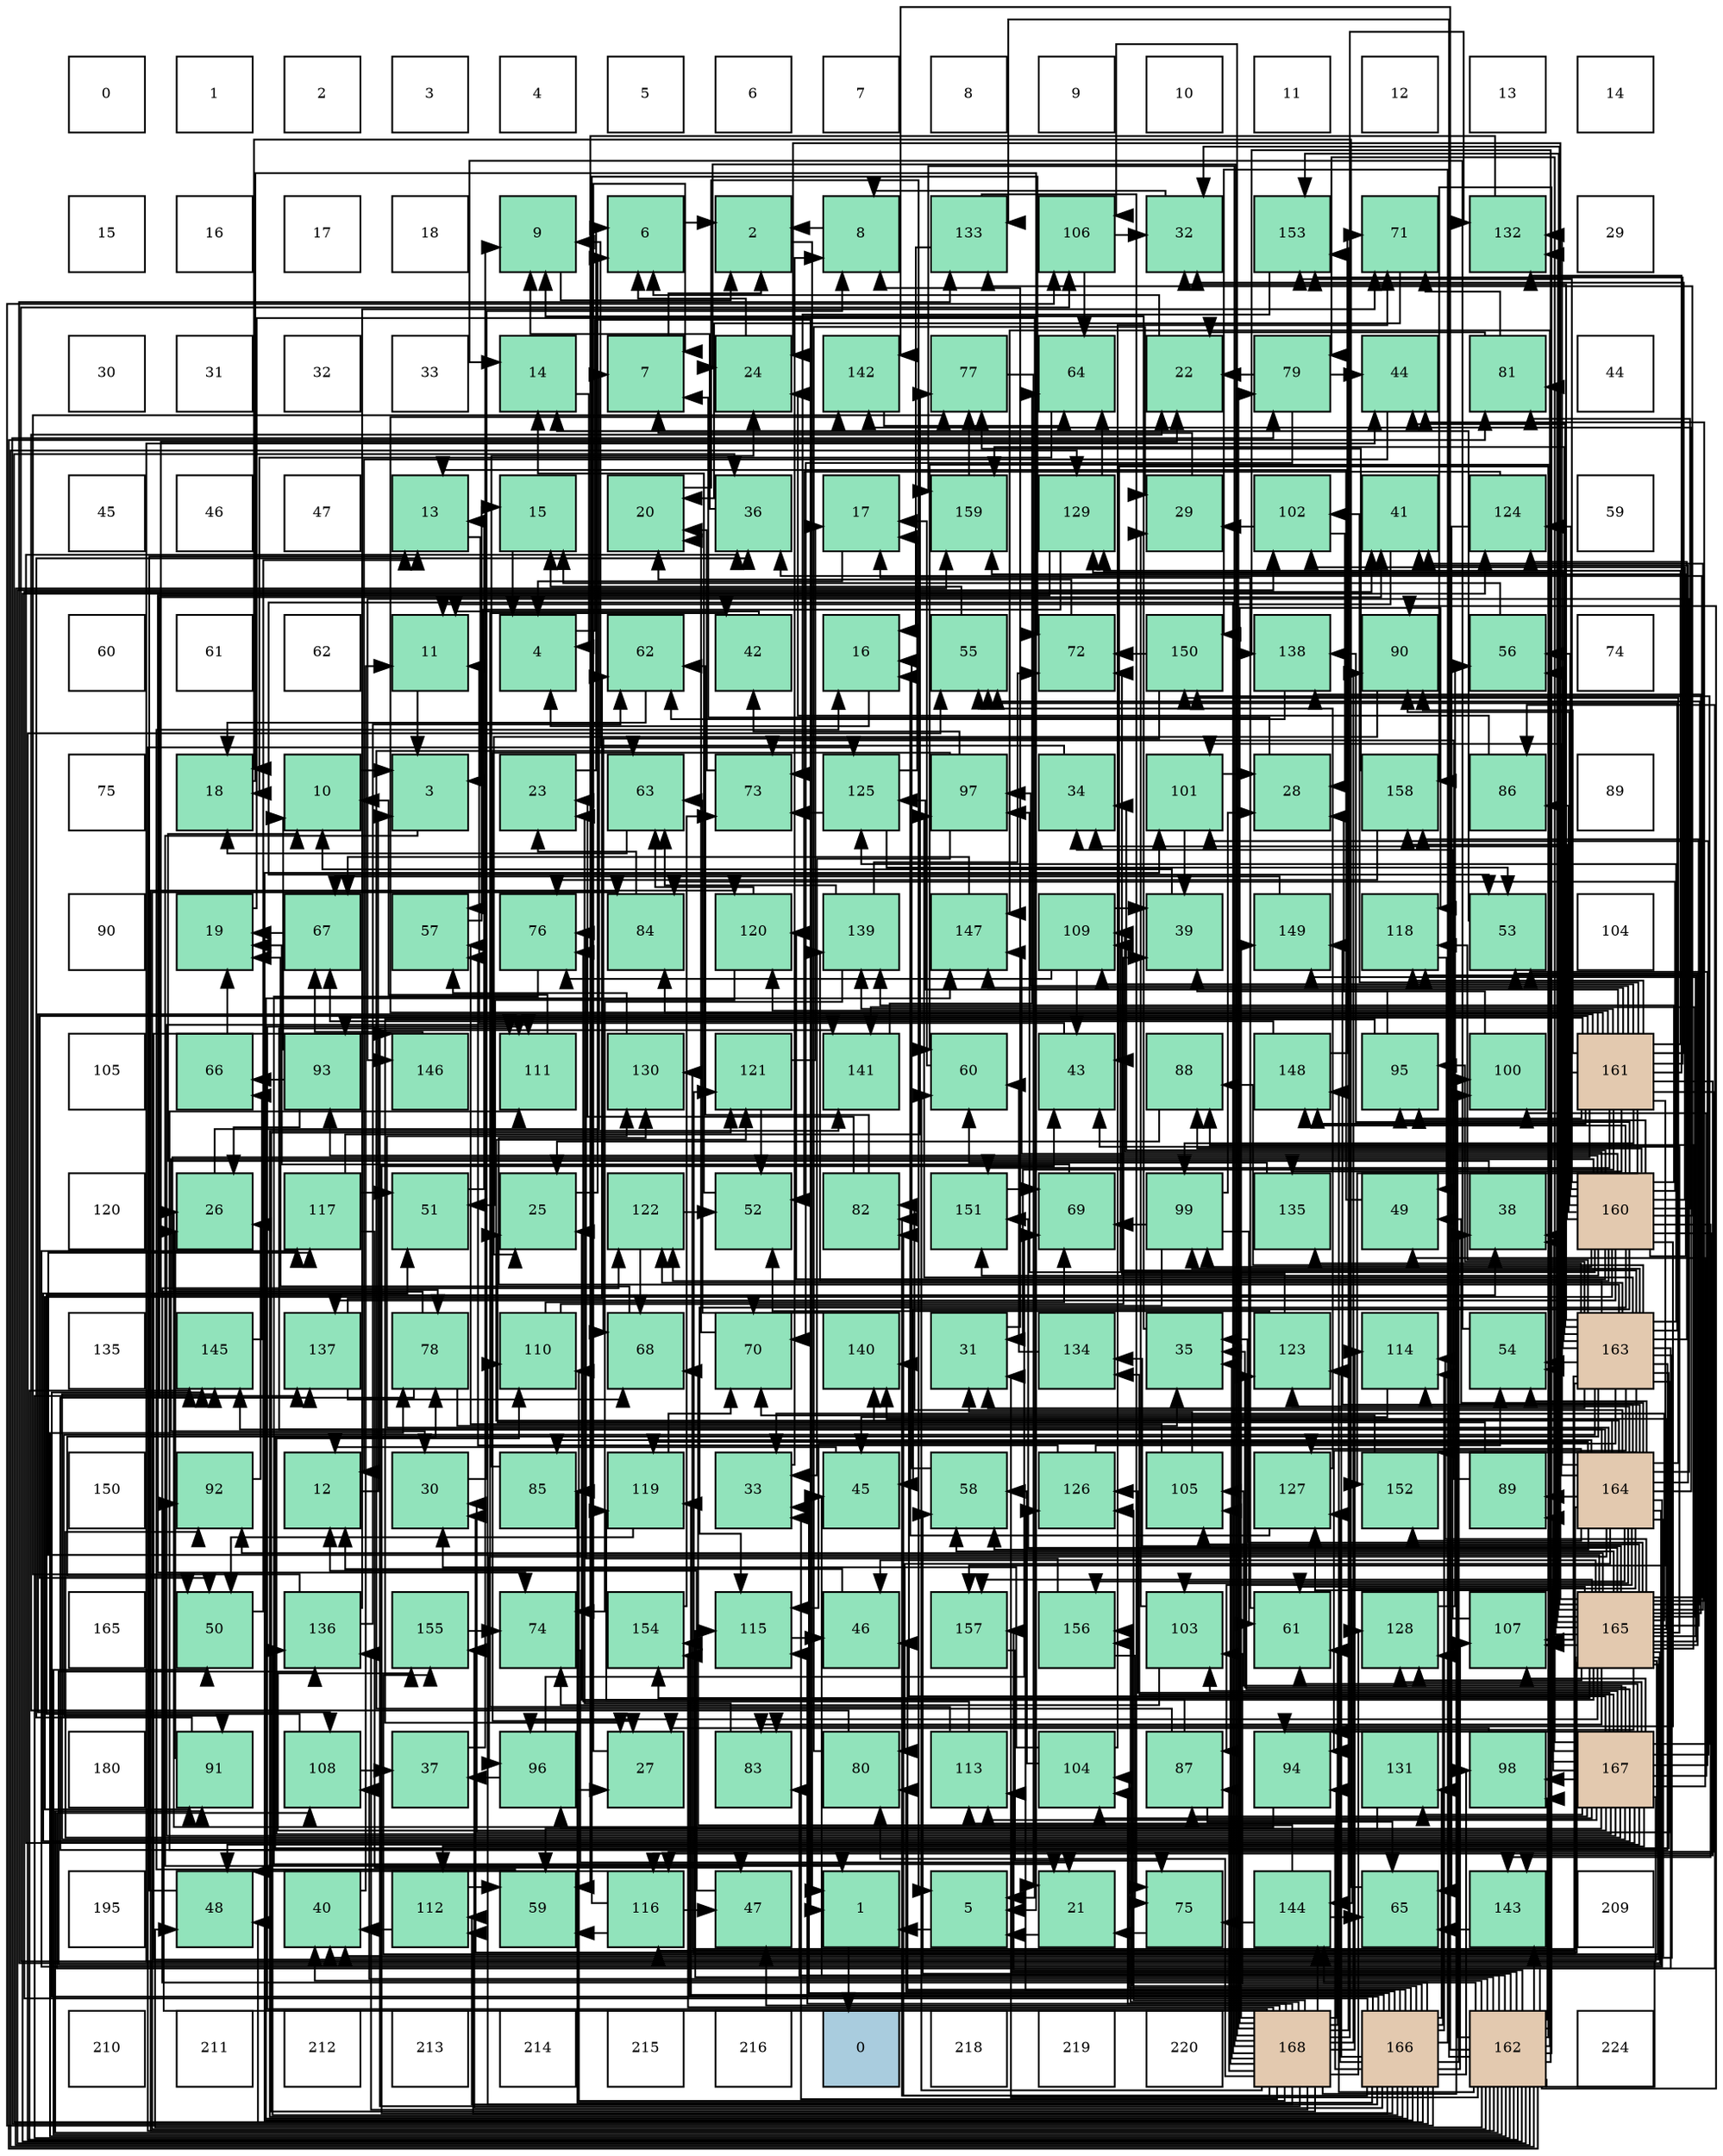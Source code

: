 digraph layout{
 rankdir=TB;
 splines=ortho;
 node [style=filled shape=square fixedsize=true width=0.6];
0[label="0", fontsize=8, fillcolor="#ffffff"];
1[label="1", fontsize=8, fillcolor="#ffffff"];
2[label="2", fontsize=8, fillcolor="#ffffff"];
3[label="3", fontsize=8, fillcolor="#ffffff"];
4[label="4", fontsize=8, fillcolor="#ffffff"];
5[label="5", fontsize=8, fillcolor="#ffffff"];
6[label="6", fontsize=8, fillcolor="#ffffff"];
7[label="7", fontsize=8, fillcolor="#ffffff"];
8[label="8", fontsize=8, fillcolor="#ffffff"];
9[label="9", fontsize=8, fillcolor="#ffffff"];
10[label="10", fontsize=8, fillcolor="#ffffff"];
11[label="11", fontsize=8, fillcolor="#ffffff"];
12[label="12", fontsize=8, fillcolor="#ffffff"];
13[label="13", fontsize=8, fillcolor="#ffffff"];
14[label="14", fontsize=8, fillcolor="#ffffff"];
15[label="15", fontsize=8, fillcolor="#ffffff"];
16[label="16", fontsize=8, fillcolor="#ffffff"];
17[label="17", fontsize=8, fillcolor="#ffffff"];
18[label="18", fontsize=8, fillcolor="#ffffff"];
19[label="9", fontsize=8, fillcolor="#91e3bb"];
20[label="6", fontsize=8, fillcolor="#91e3bb"];
21[label="2", fontsize=8, fillcolor="#91e3bb"];
22[label="8", fontsize=8, fillcolor="#91e3bb"];
23[label="133", fontsize=8, fillcolor="#91e3bb"];
24[label="106", fontsize=8, fillcolor="#91e3bb"];
25[label="32", fontsize=8, fillcolor="#91e3bb"];
26[label="153", fontsize=8, fillcolor="#91e3bb"];
27[label="71", fontsize=8, fillcolor="#91e3bb"];
28[label="132", fontsize=8, fillcolor="#91e3bb"];
29[label="29", fontsize=8, fillcolor="#ffffff"];
30[label="30", fontsize=8, fillcolor="#ffffff"];
31[label="31", fontsize=8, fillcolor="#ffffff"];
32[label="32", fontsize=8, fillcolor="#ffffff"];
33[label="33", fontsize=8, fillcolor="#ffffff"];
34[label="14", fontsize=8, fillcolor="#91e3bb"];
35[label="7", fontsize=8, fillcolor="#91e3bb"];
36[label="24", fontsize=8, fillcolor="#91e3bb"];
37[label="142", fontsize=8, fillcolor="#91e3bb"];
38[label="77", fontsize=8, fillcolor="#91e3bb"];
39[label="64", fontsize=8, fillcolor="#91e3bb"];
40[label="22", fontsize=8, fillcolor="#91e3bb"];
41[label="79", fontsize=8, fillcolor="#91e3bb"];
42[label="44", fontsize=8, fillcolor="#91e3bb"];
43[label="81", fontsize=8, fillcolor="#91e3bb"];
44[label="44", fontsize=8, fillcolor="#ffffff"];
45[label="45", fontsize=8, fillcolor="#ffffff"];
46[label="46", fontsize=8, fillcolor="#ffffff"];
47[label="47", fontsize=8, fillcolor="#ffffff"];
48[label="13", fontsize=8, fillcolor="#91e3bb"];
49[label="15", fontsize=8, fillcolor="#91e3bb"];
50[label="20", fontsize=8, fillcolor="#91e3bb"];
51[label="36", fontsize=8, fillcolor="#91e3bb"];
52[label="17", fontsize=8, fillcolor="#91e3bb"];
53[label="159", fontsize=8, fillcolor="#91e3bb"];
54[label="129", fontsize=8, fillcolor="#91e3bb"];
55[label="29", fontsize=8, fillcolor="#91e3bb"];
56[label="102", fontsize=8, fillcolor="#91e3bb"];
57[label="41", fontsize=8, fillcolor="#91e3bb"];
58[label="124", fontsize=8, fillcolor="#91e3bb"];
59[label="59", fontsize=8, fillcolor="#ffffff"];
60[label="60", fontsize=8, fillcolor="#ffffff"];
61[label="61", fontsize=8, fillcolor="#ffffff"];
62[label="62", fontsize=8, fillcolor="#ffffff"];
63[label="11", fontsize=8, fillcolor="#91e3bb"];
64[label="4", fontsize=8, fillcolor="#91e3bb"];
65[label="62", fontsize=8, fillcolor="#91e3bb"];
66[label="42", fontsize=8, fillcolor="#91e3bb"];
67[label="16", fontsize=8, fillcolor="#91e3bb"];
68[label="55", fontsize=8, fillcolor="#91e3bb"];
69[label="72", fontsize=8, fillcolor="#91e3bb"];
70[label="150", fontsize=8, fillcolor="#91e3bb"];
71[label="138", fontsize=8, fillcolor="#91e3bb"];
72[label="90", fontsize=8, fillcolor="#91e3bb"];
73[label="56", fontsize=8, fillcolor="#91e3bb"];
74[label="74", fontsize=8, fillcolor="#ffffff"];
75[label="75", fontsize=8, fillcolor="#ffffff"];
76[label="18", fontsize=8, fillcolor="#91e3bb"];
77[label="10", fontsize=8, fillcolor="#91e3bb"];
78[label="3", fontsize=8, fillcolor="#91e3bb"];
79[label="23", fontsize=8, fillcolor="#91e3bb"];
80[label="63", fontsize=8, fillcolor="#91e3bb"];
81[label="73", fontsize=8, fillcolor="#91e3bb"];
82[label="125", fontsize=8, fillcolor="#91e3bb"];
83[label="97", fontsize=8, fillcolor="#91e3bb"];
84[label="34", fontsize=8, fillcolor="#91e3bb"];
85[label="101", fontsize=8, fillcolor="#91e3bb"];
86[label="28", fontsize=8, fillcolor="#91e3bb"];
87[label="158", fontsize=8, fillcolor="#91e3bb"];
88[label="86", fontsize=8, fillcolor="#91e3bb"];
89[label="89", fontsize=8, fillcolor="#ffffff"];
90[label="90", fontsize=8, fillcolor="#ffffff"];
91[label="19", fontsize=8, fillcolor="#91e3bb"];
92[label="67", fontsize=8, fillcolor="#91e3bb"];
93[label="57", fontsize=8, fillcolor="#91e3bb"];
94[label="76", fontsize=8, fillcolor="#91e3bb"];
95[label="84", fontsize=8, fillcolor="#91e3bb"];
96[label="120", fontsize=8, fillcolor="#91e3bb"];
97[label="139", fontsize=8, fillcolor="#91e3bb"];
98[label="147", fontsize=8, fillcolor="#91e3bb"];
99[label="109", fontsize=8, fillcolor="#91e3bb"];
100[label="39", fontsize=8, fillcolor="#91e3bb"];
101[label="149", fontsize=8, fillcolor="#91e3bb"];
102[label="118", fontsize=8, fillcolor="#91e3bb"];
103[label="53", fontsize=8, fillcolor="#91e3bb"];
104[label="104", fontsize=8, fillcolor="#ffffff"];
105[label="105", fontsize=8, fillcolor="#ffffff"];
106[label="66", fontsize=8, fillcolor="#91e3bb"];
107[label="93", fontsize=8, fillcolor="#91e3bb"];
108[label="146", fontsize=8, fillcolor="#91e3bb"];
109[label="111", fontsize=8, fillcolor="#91e3bb"];
110[label="130", fontsize=8, fillcolor="#91e3bb"];
111[label="121", fontsize=8, fillcolor="#91e3bb"];
112[label="141", fontsize=8, fillcolor="#91e3bb"];
113[label="60", fontsize=8, fillcolor="#91e3bb"];
114[label="43", fontsize=8, fillcolor="#91e3bb"];
115[label="88", fontsize=8, fillcolor="#91e3bb"];
116[label="148", fontsize=8, fillcolor="#91e3bb"];
117[label="95", fontsize=8, fillcolor="#91e3bb"];
118[label="100", fontsize=8, fillcolor="#91e3bb"];
119[label="161", fontsize=8, fillcolor="#e3c9af"];
120[label="120", fontsize=8, fillcolor="#ffffff"];
121[label="26", fontsize=8, fillcolor="#91e3bb"];
122[label="117", fontsize=8, fillcolor="#91e3bb"];
123[label="51", fontsize=8, fillcolor="#91e3bb"];
124[label="25", fontsize=8, fillcolor="#91e3bb"];
125[label="122", fontsize=8, fillcolor="#91e3bb"];
126[label="52", fontsize=8, fillcolor="#91e3bb"];
127[label="82", fontsize=8, fillcolor="#91e3bb"];
128[label="151", fontsize=8, fillcolor="#91e3bb"];
129[label="69", fontsize=8, fillcolor="#91e3bb"];
130[label="99", fontsize=8, fillcolor="#91e3bb"];
131[label="135", fontsize=8, fillcolor="#91e3bb"];
132[label="49", fontsize=8, fillcolor="#91e3bb"];
133[label="38", fontsize=8, fillcolor="#91e3bb"];
134[label="160", fontsize=8, fillcolor="#e3c9af"];
135[label="135", fontsize=8, fillcolor="#ffffff"];
136[label="145", fontsize=8, fillcolor="#91e3bb"];
137[label="137", fontsize=8, fillcolor="#91e3bb"];
138[label="78", fontsize=8, fillcolor="#91e3bb"];
139[label="110", fontsize=8, fillcolor="#91e3bb"];
140[label="68", fontsize=8, fillcolor="#91e3bb"];
141[label="70", fontsize=8, fillcolor="#91e3bb"];
142[label="140", fontsize=8, fillcolor="#91e3bb"];
143[label="31", fontsize=8, fillcolor="#91e3bb"];
144[label="134", fontsize=8, fillcolor="#91e3bb"];
145[label="35", fontsize=8, fillcolor="#91e3bb"];
146[label="123", fontsize=8, fillcolor="#91e3bb"];
147[label="114", fontsize=8, fillcolor="#91e3bb"];
148[label="54", fontsize=8, fillcolor="#91e3bb"];
149[label="163", fontsize=8, fillcolor="#e3c9af"];
150[label="150", fontsize=8, fillcolor="#ffffff"];
151[label="92", fontsize=8, fillcolor="#91e3bb"];
152[label="12", fontsize=8, fillcolor="#91e3bb"];
153[label="30", fontsize=8, fillcolor="#91e3bb"];
154[label="85", fontsize=8, fillcolor="#91e3bb"];
155[label="119", fontsize=8, fillcolor="#91e3bb"];
156[label="33", fontsize=8, fillcolor="#91e3bb"];
157[label="45", fontsize=8, fillcolor="#91e3bb"];
158[label="58", fontsize=8, fillcolor="#91e3bb"];
159[label="126", fontsize=8, fillcolor="#91e3bb"];
160[label="105", fontsize=8, fillcolor="#91e3bb"];
161[label="127", fontsize=8, fillcolor="#91e3bb"];
162[label="152", fontsize=8, fillcolor="#91e3bb"];
163[label="89", fontsize=8, fillcolor="#91e3bb"];
164[label="164", fontsize=8, fillcolor="#e3c9af"];
165[label="165", fontsize=8, fillcolor="#ffffff"];
166[label="50", fontsize=8, fillcolor="#91e3bb"];
167[label="136", fontsize=8, fillcolor="#91e3bb"];
168[label="155", fontsize=8, fillcolor="#91e3bb"];
169[label="74", fontsize=8, fillcolor="#91e3bb"];
170[label="154", fontsize=8, fillcolor="#91e3bb"];
171[label="115", fontsize=8, fillcolor="#91e3bb"];
172[label="46", fontsize=8, fillcolor="#91e3bb"];
173[label="157", fontsize=8, fillcolor="#91e3bb"];
174[label="156", fontsize=8, fillcolor="#91e3bb"];
175[label="103", fontsize=8, fillcolor="#91e3bb"];
176[label="61", fontsize=8, fillcolor="#91e3bb"];
177[label="128", fontsize=8, fillcolor="#91e3bb"];
178[label="107", fontsize=8, fillcolor="#91e3bb"];
179[label="165", fontsize=8, fillcolor="#e3c9af"];
180[label="180", fontsize=8, fillcolor="#ffffff"];
181[label="91", fontsize=8, fillcolor="#91e3bb"];
182[label="108", fontsize=8, fillcolor="#91e3bb"];
183[label="37", fontsize=8, fillcolor="#91e3bb"];
184[label="96", fontsize=8, fillcolor="#91e3bb"];
185[label="27", fontsize=8, fillcolor="#91e3bb"];
186[label="83", fontsize=8, fillcolor="#91e3bb"];
187[label="80", fontsize=8, fillcolor="#91e3bb"];
188[label="113", fontsize=8, fillcolor="#91e3bb"];
189[label="104", fontsize=8, fillcolor="#91e3bb"];
190[label="87", fontsize=8, fillcolor="#91e3bb"];
191[label="94", fontsize=8, fillcolor="#91e3bb"];
192[label="131", fontsize=8, fillcolor="#91e3bb"];
193[label="98", fontsize=8, fillcolor="#91e3bb"];
194[label="167", fontsize=8, fillcolor="#e3c9af"];
195[label="195", fontsize=8, fillcolor="#ffffff"];
196[label="48", fontsize=8, fillcolor="#91e3bb"];
197[label="40", fontsize=8, fillcolor="#91e3bb"];
198[label="112", fontsize=8, fillcolor="#91e3bb"];
199[label="59", fontsize=8, fillcolor="#91e3bb"];
200[label="116", fontsize=8, fillcolor="#91e3bb"];
201[label="47", fontsize=8, fillcolor="#91e3bb"];
202[label="1", fontsize=8, fillcolor="#91e3bb"];
203[label="5", fontsize=8, fillcolor="#91e3bb"];
204[label="21", fontsize=8, fillcolor="#91e3bb"];
205[label="75", fontsize=8, fillcolor="#91e3bb"];
206[label="144", fontsize=8, fillcolor="#91e3bb"];
207[label="65", fontsize=8, fillcolor="#91e3bb"];
208[label="143", fontsize=8, fillcolor="#91e3bb"];
209[label="209", fontsize=8, fillcolor="#ffffff"];
210[label="210", fontsize=8, fillcolor="#ffffff"];
211[label="211", fontsize=8, fillcolor="#ffffff"];
212[label="212", fontsize=8, fillcolor="#ffffff"];
213[label="213", fontsize=8, fillcolor="#ffffff"];
214[label="214", fontsize=8, fillcolor="#ffffff"];
215[label="215", fontsize=8, fillcolor="#ffffff"];
216[label="216", fontsize=8, fillcolor="#ffffff"];
217[label="0", fontsize=8, fillcolor="#a9ccde"];
218[label="218", fontsize=8, fillcolor="#ffffff"];
219[label="219", fontsize=8, fillcolor="#ffffff"];
220[label="220", fontsize=8, fillcolor="#ffffff"];
221[label="168", fontsize=8, fillcolor="#e3c9af"];
222[label="166", fontsize=8, fillcolor="#e3c9af"];
223[label="162", fontsize=8, fillcolor="#e3c9af"];
224[label="224", fontsize=8, fillcolor="#ffffff"];
edge [constraint=false, style=vis];202 -> 217;
21 -> 202;
78 -> 202;
64 -> 202;
203 -> 202;
20 -> 21;
35 -> 21;
22 -> 21;
19 -> 21;
77 -> 78;
63 -> 78;
152 -> 78;
48 -> 78;
34 -> 64;
49 -> 64;
67 -> 64;
52 -> 64;
76 -> 203;
91 -> 203;
50 -> 203;
204 -> 203;
40 -> 20;
79 -> 20;
36 -> 20;
124 -> 20;
121 -> 35;
185 -> 35;
86 -> 35;
55 -> 35;
153 -> 22;
143 -> 22;
25 -> 22;
156 -> 22;
84 -> 19;
145 -> 19;
51 -> 19;
183 -> 19;
133 -> 77;
100 -> 77;
197 -> 63;
57 -> 63;
66 -> 63;
114 -> 63;
42 -> 152;
157 -> 152;
172 -> 152;
201 -> 152;
196 -> 48;
132 -> 48;
166 -> 48;
123 -> 48;
126 -> 34;
103 -> 34;
148 -> 34;
68 -> 49;
73 -> 49;
93 -> 49;
158 -> 67;
199 -> 67;
113 -> 52;
176 -> 52;
65 -> 76;
80 -> 76;
39 -> 76;
207 -> 76;
106 -> 91;
92 -> 91;
140 -> 91;
129 -> 91;
141 -> 50;
27 -> 50;
69 -> 50;
81 -> 50;
169 -> 204;
205 -> 204;
94 -> 204;
38 -> 204;
138 -> 40;
138 -> 145;
138 -> 57;
41 -> 40;
41 -> 42;
41 -> 141;
187 -> 40;
187 -> 55;
43 -> 40;
43 -> 27;
127 -> 79;
127 -> 65;
186 -> 79;
95 -> 79;
154 -> 36;
88 -> 36;
190 -> 124;
190 -> 80;
190 -> 207;
115 -> 124;
163 -> 124;
163 -> 81;
72 -> 124;
181 -> 121;
181 -> 51;
151 -> 121;
107 -> 77;
107 -> 121;
107 -> 106;
191 -> 121;
117 -> 185;
117 -> 100;
184 -> 185;
184 -> 183;
184 -> 129;
83 -> 185;
83 -> 156;
83 -> 66;
193 -> 185;
130 -> 86;
130 -> 176;
130 -> 129;
130 -> 141;
118 -> 86;
85 -> 86;
85 -> 100;
56 -> 86;
56 -> 55;
175 -> 55;
175 -> 169;
189 -> 153;
189 -> 158;
189 -> 27;
160 -> 143;
160 -> 93;
24 -> 25;
24 -> 39;
178 -> 84;
182 -> 183;
182 -> 133;
99 -> 100;
99 -> 114;
99 -> 94;
139 -> 100;
139 -> 129;
109 -> 77;
198 -> 197;
198 -> 199;
188 -> 66;
188 -> 94;
147 -> 157;
171 -> 172;
200 -> 201;
200 -> 196;
200 -> 199;
200 -> 69;
122 -> 201;
122 -> 123;
122 -> 38;
102 -> 132;
155 -> 166;
155 -> 141;
96 -> 123;
96 -> 80;
111 -> 52;
111 -> 126;
125 -> 126;
125 -> 140;
146 -> 126;
146 -> 69;
58 -> 126;
58 -> 207;
82 -> 52;
82 -> 103;
82 -> 81;
159 -> 148;
159 -> 93;
161 -> 67;
161 -> 68;
177 -> 73;
54 -> 93;
54 -> 39;
54 -> 169;
110 -> 93;
192 -> 199;
28 -> 199;
23 -> 67;
23 -> 205;
144 -> 113;
131 -> 113;
167 -> 65;
167 -> 27;
167 -> 38;
137 -> 65;
137 -> 140;
71 -> 65;
97 -> 80;
97 -> 69;
97 -> 169;
142 -> 80;
112 -> 39;
37 -> 39;
208 -> 207;
206 -> 207;
206 -> 140;
206 -> 205;
136 -> 106;
108 -> 92;
98 -> 92;
116 -> 92;
116 -> 27;
101 -> 92;
70 -> 140;
70 -> 69;
128 -> 129;
162 -> 141;
26 -> 81;
170 -> 81;
168 -> 169;
174 -> 205;
174 -> 94;
173 -> 205;
87 -> 94;
87 -> 38;
53 -> 38;
134 -> 153;
134 -> 84;
134 -> 157;
134 -> 73;
134 -> 43;
134 -> 186;
134 -> 95;
134 -> 88;
134 -> 115;
134 -> 72;
134 -> 181;
134 -> 107;
134 -> 117;
134 -> 83;
134 -> 130;
134 -> 56;
134 -> 99;
134 -> 171;
134 -> 200;
134 -> 96;
134 -> 125;
134 -> 58;
134 -> 23;
134 -> 137;
134 -> 71;
134 -> 97;
134 -> 208;
134 -> 98;
134 -> 116;
134 -> 128;
134 -> 26;
134 -> 87;
134 -> 53;
119 -> 143;
119 -> 25;
119 -> 84;
119 -> 166;
119 -> 138;
119 -> 95;
119 -> 72;
119 -> 107;
119 -> 117;
119 -> 83;
119 -> 130;
119 -> 56;
119 -> 182;
119 -> 99;
119 -> 200;
119 -> 102;
119 -> 96;
119 -> 82;
119 -> 54;
119 -> 28;
119 -> 131;
119 -> 97;
119 -> 37;
119 -> 208;
119 -> 98;
119 -> 116;
119 -> 128;
119 -> 162;
119 -> 26;
119 -> 173;
223 -> 143;
223 -> 197;
223 -> 114;
223 -> 42;
223 -> 157;
223 -> 196;
223 -> 166;
223 -> 68;
223 -> 158;
223 -> 113;
223 -> 138;
223 -> 43;
223 -> 186;
223 -> 95;
223 -> 88;
223 -> 72;
223 -> 181;
223 -> 193;
223 -> 118;
223 -> 56;
223 -> 182;
223 -> 188;
223 -> 171;
223 -> 96;
223 -> 125;
223 -> 58;
223 -> 82;
223 -> 54;
223 -> 23;
223 -> 137;
223 -> 71;
223 -> 37;
223 -> 208;
223 -> 136;
223 -> 98;
223 -> 116;
223 -> 173;
223 -> 87;
223 -> 53;
149 -> 153;
149 -> 143;
149 -> 25;
149 -> 197;
149 -> 42;
149 -> 166;
149 -> 148;
149 -> 68;
149 -> 73;
149 -> 138;
149 -> 115;
149 -> 181;
149 -> 191;
149 -> 117;
149 -> 83;
149 -> 130;
149 -> 178;
149 -> 182;
149 -> 99;
149 -> 171;
149 -> 200;
149 -> 102;
149 -> 125;
149 -> 58;
149 -> 82;
149 -> 54;
149 -> 110;
149 -> 131;
149 -> 137;
149 -> 97;
149 -> 162;
149 -> 53;
164 -> 197;
164 -> 57;
164 -> 132;
164 -> 148;
164 -> 158;
164 -> 187;
164 -> 127;
164 -> 154;
164 -> 190;
164 -> 163;
164 -> 184;
164 -> 85;
164 -> 175;
164 -> 109;
164 -> 147;
164 -> 122;
164 -> 155;
164 -> 111;
164 -> 146;
164 -> 161;
164 -> 110;
164 -> 28;
164 -> 167;
164 -> 142;
164 -> 37;
164 -> 206;
164 -> 136;
164 -> 108;
164 -> 101;
164 -> 70;
164 -> 162;
164 -> 168;
164 -> 174;
179 -> 36;
179 -> 153;
179 -> 25;
179 -> 156;
179 -> 145;
179 -> 51;
179 -> 133;
179 -> 57;
179 -> 114;
179 -> 42;
179 -> 172;
179 -> 103;
179 -> 148;
179 -> 68;
179 -> 158;
179 -> 176;
179 -> 43;
179 -> 186;
179 -> 115;
179 -> 151;
179 -> 191;
179 -> 184;
179 -> 160;
179 -> 178;
179 -> 109;
179 -> 147;
179 -> 122;
179 -> 102;
179 -> 155;
179 -> 111;
179 -> 177;
179 -> 110;
179 -> 28;
179 -> 23;
179 -> 144;
179 -> 71;
179 -> 142;
179 -> 112;
179 -> 108;
179 -> 101;
179 -> 128;
179 -> 26;
179 -> 170;
179 -> 173;
179 -> 87;
222 -> 156;
222 -> 51;
222 -> 133;
222 -> 57;
222 -> 114;
222 -> 172;
222 -> 196;
222 -> 41;
222 -> 187;
222 -> 127;
222 -> 154;
222 -> 193;
222 -> 85;
222 -> 175;
222 -> 189;
222 -> 24;
222 -> 178;
222 -> 139;
222 -> 198;
222 -> 188;
222 -> 147;
222 -> 155;
222 -> 146;
222 -> 159;
222 -> 161;
222 -> 177;
222 -> 192;
222 -> 167;
222 -> 112;
222 -> 206;
222 -> 136;
222 -> 98;
222 -> 70;
222 -> 170;
222 -> 168;
222 -> 174;
194 -> 145;
194 -> 51;
194 -> 133;
194 -> 196;
194 -> 132;
194 -> 123;
194 -> 103;
194 -> 176;
194 -> 41;
194 -> 190;
194 -> 163;
194 -> 151;
194 -> 191;
194 -> 184;
194 -> 193;
194 -> 118;
194 -> 85;
194 -> 175;
194 -> 189;
194 -> 160;
194 -> 24;
194 -> 178;
194 -> 139;
194 -> 109;
194 -> 198;
194 -> 188;
194 -> 146;
194 -> 159;
194 -> 161;
194 -> 177;
194 -> 192;
194 -> 144;
194 -> 142;
194 -> 136;
194 -> 70;
194 -> 168;
221 -> 36;
221 -> 156;
221 -> 145;
221 -> 201;
221 -> 103;
221 -> 113;
221 -> 176;
221 -> 41;
221 -> 187;
221 -> 127;
221 -> 190;
221 -> 72;
221 -> 151;
221 -> 191;
221 -> 118;
221 -> 189;
221 -> 160;
221 -> 24;
221 -> 139;
221 -> 109;
221 -> 198;
221 -> 147;
221 -> 171;
221 -> 102;
221 -> 111;
221 -> 159;
221 -> 177;
221 -> 28;
221 -> 167;
221 -> 112;
221 -> 206;
221 -> 101;
221 -> 26;
221 -> 170;
221 -> 174;
221 -> 53;
edge [constraint=true, style=invis];
0 -> 15 -> 30 -> 45 -> 60 -> 75 -> 90 -> 105 -> 120 -> 135 -> 150 -> 165 -> 180 -> 195 -> 210;
1 -> 16 -> 31 -> 46 -> 61 -> 76 -> 91 -> 106 -> 121 -> 136 -> 151 -> 166 -> 181 -> 196 -> 211;
2 -> 17 -> 32 -> 47 -> 62 -> 77 -> 92 -> 107 -> 122 -> 137 -> 152 -> 167 -> 182 -> 197 -> 212;
3 -> 18 -> 33 -> 48 -> 63 -> 78 -> 93 -> 108 -> 123 -> 138 -> 153 -> 168 -> 183 -> 198 -> 213;
4 -> 19 -> 34 -> 49 -> 64 -> 79 -> 94 -> 109 -> 124 -> 139 -> 154 -> 169 -> 184 -> 199 -> 214;
5 -> 20 -> 35 -> 50 -> 65 -> 80 -> 95 -> 110 -> 125 -> 140 -> 155 -> 170 -> 185 -> 200 -> 215;
6 -> 21 -> 36 -> 51 -> 66 -> 81 -> 96 -> 111 -> 126 -> 141 -> 156 -> 171 -> 186 -> 201 -> 216;
7 -> 22 -> 37 -> 52 -> 67 -> 82 -> 97 -> 112 -> 127 -> 142 -> 157 -> 172 -> 187 -> 202 -> 217;
8 -> 23 -> 38 -> 53 -> 68 -> 83 -> 98 -> 113 -> 128 -> 143 -> 158 -> 173 -> 188 -> 203 -> 218;
9 -> 24 -> 39 -> 54 -> 69 -> 84 -> 99 -> 114 -> 129 -> 144 -> 159 -> 174 -> 189 -> 204 -> 219;
10 -> 25 -> 40 -> 55 -> 70 -> 85 -> 100 -> 115 -> 130 -> 145 -> 160 -> 175 -> 190 -> 205 -> 220;
11 -> 26 -> 41 -> 56 -> 71 -> 86 -> 101 -> 116 -> 131 -> 146 -> 161 -> 176 -> 191 -> 206 -> 221;
12 -> 27 -> 42 -> 57 -> 72 -> 87 -> 102 -> 117 -> 132 -> 147 -> 162 -> 177 -> 192 -> 207 -> 222;
13 -> 28 -> 43 -> 58 -> 73 -> 88 -> 103 -> 118 -> 133 -> 148 -> 163 -> 178 -> 193 -> 208 -> 223;
14 -> 29 -> 44 -> 59 -> 74 -> 89 -> 104 -> 119 -> 134 -> 149 -> 164 -> 179 -> 194 -> 209 -> 224;
rank = same {0 -> 1 -> 2 -> 3 -> 4 -> 5 -> 6 -> 7 -> 8 -> 9 -> 10 -> 11 -> 12 -> 13 -> 14};
rank = same {15 -> 16 -> 17 -> 18 -> 19 -> 20 -> 21 -> 22 -> 23 -> 24 -> 25 -> 26 -> 27 -> 28 -> 29};
rank = same {30 -> 31 -> 32 -> 33 -> 34 -> 35 -> 36 -> 37 -> 38 -> 39 -> 40 -> 41 -> 42 -> 43 -> 44};
rank = same {45 -> 46 -> 47 -> 48 -> 49 -> 50 -> 51 -> 52 -> 53 -> 54 -> 55 -> 56 -> 57 -> 58 -> 59};
rank = same {60 -> 61 -> 62 -> 63 -> 64 -> 65 -> 66 -> 67 -> 68 -> 69 -> 70 -> 71 -> 72 -> 73 -> 74};
rank = same {75 -> 76 -> 77 -> 78 -> 79 -> 80 -> 81 -> 82 -> 83 -> 84 -> 85 -> 86 -> 87 -> 88 -> 89};
rank = same {90 -> 91 -> 92 -> 93 -> 94 -> 95 -> 96 -> 97 -> 98 -> 99 -> 100 -> 101 -> 102 -> 103 -> 104};
rank = same {105 -> 106 -> 107 -> 108 -> 109 -> 110 -> 111 -> 112 -> 113 -> 114 -> 115 -> 116 -> 117 -> 118 -> 119};
rank = same {120 -> 121 -> 122 -> 123 -> 124 -> 125 -> 126 -> 127 -> 128 -> 129 -> 130 -> 131 -> 132 -> 133 -> 134};
rank = same {135 -> 136 -> 137 -> 138 -> 139 -> 140 -> 141 -> 142 -> 143 -> 144 -> 145 -> 146 -> 147 -> 148 -> 149};
rank = same {150 -> 151 -> 152 -> 153 -> 154 -> 155 -> 156 -> 157 -> 158 -> 159 -> 160 -> 161 -> 162 -> 163 -> 164};
rank = same {165 -> 166 -> 167 -> 168 -> 169 -> 170 -> 171 -> 172 -> 173 -> 174 -> 175 -> 176 -> 177 -> 178 -> 179};
rank = same {180 -> 181 -> 182 -> 183 -> 184 -> 185 -> 186 -> 187 -> 188 -> 189 -> 190 -> 191 -> 192 -> 193 -> 194};
rank = same {195 -> 196 -> 197 -> 198 -> 199 -> 200 -> 201 -> 202 -> 203 -> 204 -> 205 -> 206 -> 207 -> 208 -> 209};
rank = same {210 -> 211 -> 212 -> 213 -> 214 -> 215 -> 216 -> 217 -> 218 -> 219 -> 220 -> 221 -> 222 -> 223 -> 224};
}
